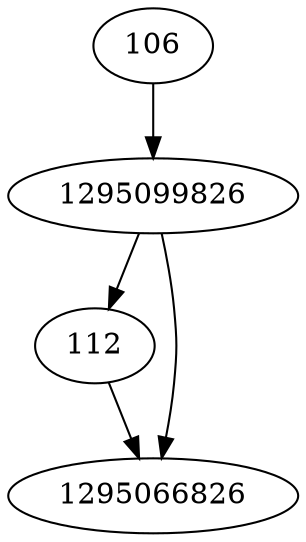 strict digraph  {
112;
1295099826;
1295066826;
106;
112 -> 1295066826;
1295099826 -> 1295066826;
1295099826 -> 112;
106 -> 1295099826;
}
